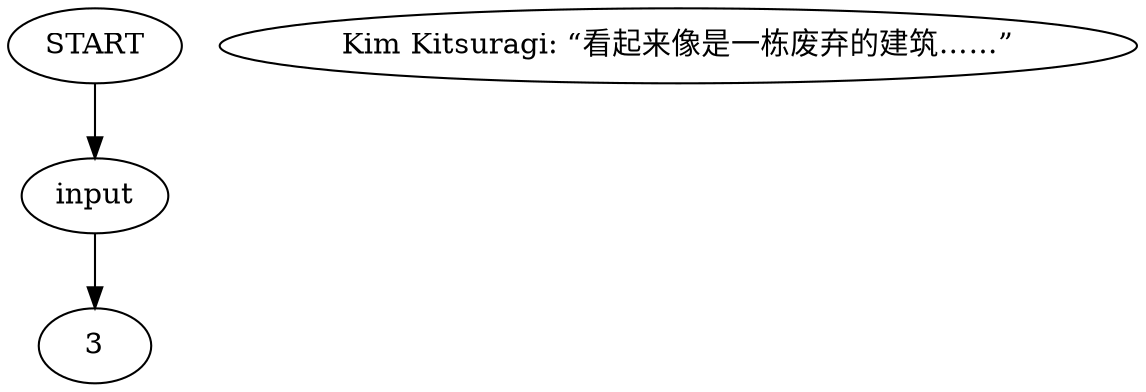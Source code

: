 # COAST / KIM barks
# Kim makes a note of the abandoned building in the little yard in COAST
# ==================================================
digraph G {
	  0 [label="START"];
	  1 [label="input"];
	  2 [label="Kim Kitsuragi: “看起来像是一栋废弃的建筑……”"];
	  0 -> 1
	  1 -> 3
}

